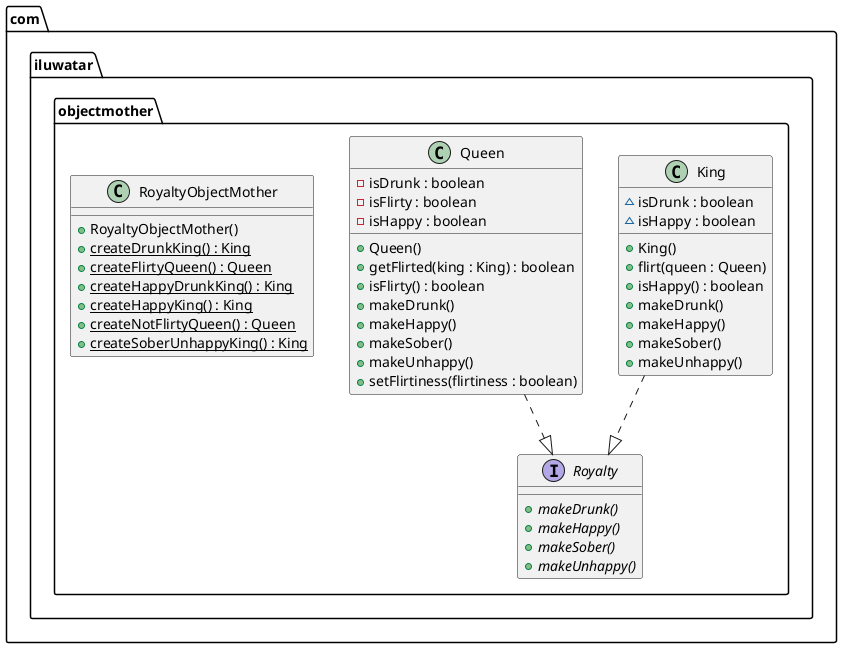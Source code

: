 @startuml
package com.iluwatar.objectmother {
  class King {
    ~ isDrunk : boolean
    ~ isHappy : boolean
    + King()
    + flirt(queen : Queen)
    + isHappy() : boolean
    + makeDrunk()
    + makeHappy()
    + makeSober()
    + makeUnhappy()
  }
  class Queen {
    - isDrunk : boolean
    - isFlirty : boolean
    - isHappy : boolean
    + Queen()
    + getFlirted(king : King) : boolean
    + isFlirty() : boolean
    + makeDrunk()
    + makeHappy()
    + makeSober()
    + makeUnhappy()
    + setFlirtiness(flirtiness : boolean)
  }
  interface Royalty {
    + makeDrunk() {abstract}
    + makeHappy() {abstract}
    + makeSober() {abstract}
    + makeUnhappy() {abstract}
  }
  class RoyaltyObjectMother {
    + RoyaltyObjectMother()
    + createDrunkKing() : King {static}
    + createFlirtyQueen() : Queen {static}
    + createHappyDrunkKing() : King {static}
    + createHappyKing() : King {static}
    + createNotFlirtyQueen() : Queen {static}
    + createSoberUnhappyKing() : King {static}
  }
}
King ..|> Royalty 
Queen ..|> Royalty 
@enduml